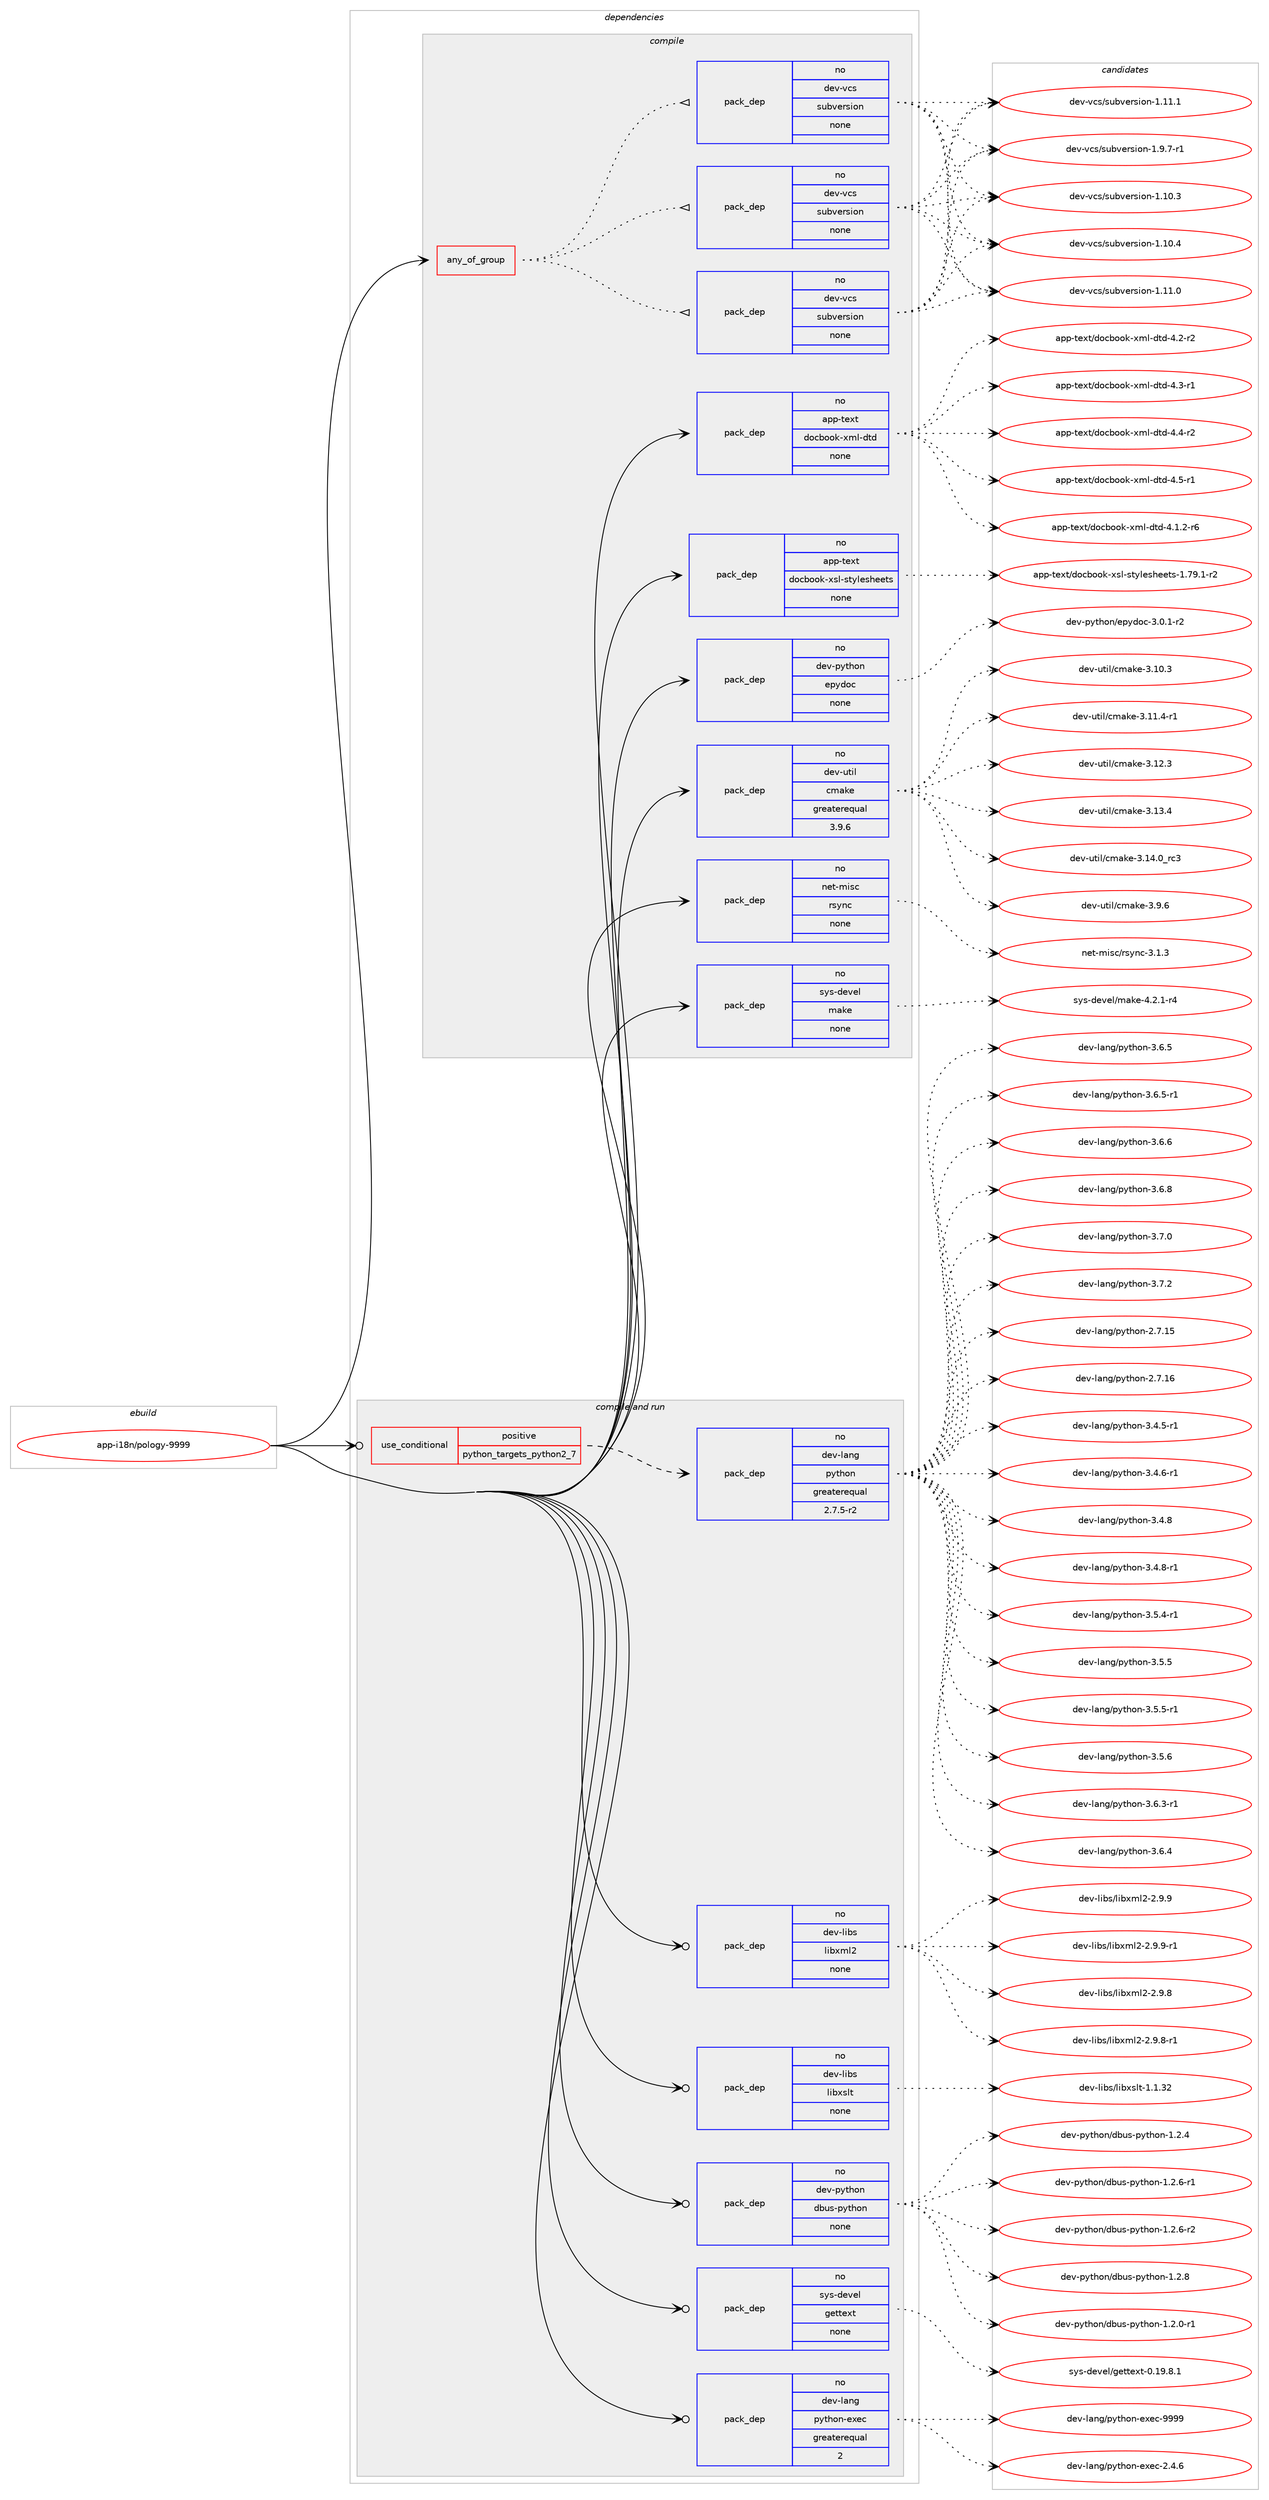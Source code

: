 digraph prolog {

# *************
# Graph options
# *************

newrank=true;
concentrate=true;
compound=true;
graph [rankdir=LR,fontname=Helvetica,fontsize=10,ranksep=1.5];#, ranksep=2.5, nodesep=0.2];
edge  [arrowhead=vee];
node  [fontname=Helvetica,fontsize=10];

# **********
# The ebuild
# **********

subgraph cluster_leftcol {
color=gray;
rank=same;
label=<<i>ebuild</i>>;
id [label="app-i18n/pology-9999", color=red, width=4, href="../app-i18n/pology-9999.svg"];
}

# ****************
# The dependencies
# ****************

subgraph cluster_midcol {
color=gray;
label=<<i>dependencies</i>>;
subgraph cluster_compile {
fillcolor="#eeeeee";
style=filled;
label=<<i>compile</i>>;
subgraph any19592 {
dependency1295859 [label=<<TABLE BORDER="0" CELLBORDER="1" CELLSPACING="0" CELLPADDING="4"><TR><TD CELLPADDING="10">any_of_group</TD></TR></TABLE>>, shape=none, color=red];subgraph pack923007 {
dependency1295860 [label=<<TABLE BORDER="0" CELLBORDER="1" CELLSPACING="0" CELLPADDING="4" WIDTH="220"><TR><TD ROWSPAN="6" CELLPADDING="30">pack_dep</TD></TR><TR><TD WIDTH="110">no</TD></TR><TR><TD>dev-vcs</TD></TR><TR><TD>subversion</TD></TR><TR><TD>none</TD></TR><TR><TD></TD></TR></TABLE>>, shape=none, color=blue];
}
dependency1295859:e -> dependency1295860:w [weight=20,style="dotted",arrowhead="oinv"];
subgraph pack923008 {
dependency1295861 [label=<<TABLE BORDER="0" CELLBORDER="1" CELLSPACING="0" CELLPADDING="4" WIDTH="220"><TR><TD ROWSPAN="6" CELLPADDING="30">pack_dep</TD></TR><TR><TD WIDTH="110">no</TD></TR><TR><TD>dev-vcs</TD></TR><TR><TD>subversion</TD></TR><TR><TD>none</TD></TR><TR><TD></TD></TR></TABLE>>, shape=none, color=blue];
}
dependency1295859:e -> dependency1295861:w [weight=20,style="dotted",arrowhead="oinv"];
subgraph pack923009 {
dependency1295862 [label=<<TABLE BORDER="0" CELLBORDER="1" CELLSPACING="0" CELLPADDING="4" WIDTH="220"><TR><TD ROWSPAN="6" CELLPADDING="30">pack_dep</TD></TR><TR><TD WIDTH="110">no</TD></TR><TR><TD>dev-vcs</TD></TR><TR><TD>subversion</TD></TR><TR><TD>none</TD></TR><TR><TD></TD></TR></TABLE>>, shape=none, color=blue];
}
dependency1295859:e -> dependency1295862:w [weight=20,style="dotted",arrowhead="oinv"];
}
id:e -> dependency1295859:w [weight=20,style="solid",arrowhead="vee"];
subgraph pack923010 {
dependency1295863 [label=<<TABLE BORDER="0" CELLBORDER="1" CELLSPACING="0" CELLPADDING="4" WIDTH="220"><TR><TD ROWSPAN="6" CELLPADDING="30">pack_dep</TD></TR><TR><TD WIDTH="110">no</TD></TR><TR><TD>app-text</TD></TR><TR><TD>docbook-xml-dtd</TD></TR><TR><TD>none</TD></TR><TR><TD></TD></TR></TABLE>>, shape=none, color=blue];
}
id:e -> dependency1295863:w [weight=20,style="solid",arrowhead="vee"];
subgraph pack923011 {
dependency1295864 [label=<<TABLE BORDER="0" CELLBORDER="1" CELLSPACING="0" CELLPADDING="4" WIDTH="220"><TR><TD ROWSPAN="6" CELLPADDING="30">pack_dep</TD></TR><TR><TD WIDTH="110">no</TD></TR><TR><TD>app-text</TD></TR><TR><TD>docbook-xsl-stylesheets</TD></TR><TR><TD>none</TD></TR><TR><TD></TD></TR></TABLE>>, shape=none, color=blue];
}
id:e -> dependency1295864:w [weight=20,style="solid",arrowhead="vee"];
subgraph pack923012 {
dependency1295865 [label=<<TABLE BORDER="0" CELLBORDER="1" CELLSPACING="0" CELLPADDING="4" WIDTH="220"><TR><TD ROWSPAN="6" CELLPADDING="30">pack_dep</TD></TR><TR><TD WIDTH="110">no</TD></TR><TR><TD>dev-python</TD></TR><TR><TD>epydoc</TD></TR><TR><TD>none</TD></TR><TR><TD></TD></TR></TABLE>>, shape=none, color=blue];
}
id:e -> dependency1295865:w [weight=20,style="solid",arrowhead="vee"];
subgraph pack923013 {
dependency1295866 [label=<<TABLE BORDER="0" CELLBORDER="1" CELLSPACING="0" CELLPADDING="4" WIDTH="220"><TR><TD ROWSPAN="6" CELLPADDING="30">pack_dep</TD></TR><TR><TD WIDTH="110">no</TD></TR><TR><TD>dev-util</TD></TR><TR><TD>cmake</TD></TR><TR><TD>greaterequal</TD></TR><TR><TD>3.9.6</TD></TR></TABLE>>, shape=none, color=blue];
}
id:e -> dependency1295866:w [weight=20,style="solid",arrowhead="vee"];
subgraph pack923014 {
dependency1295867 [label=<<TABLE BORDER="0" CELLBORDER="1" CELLSPACING="0" CELLPADDING="4" WIDTH="220"><TR><TD ROWSPAN="6" CELLPADDING="30">pack_dep</TD></TR><TR><TD WIDTH="110">no</TD></TR><TR><TD>net-misc</TD></TR><TR><TD>rsync</TD></TR><TR><TD>none</TD></TR><TR><TD></TD></TR></TABLE>>, shape=none, color=blue];
}
id:e -> dependency1295867:w [weight=20,style="solid",arrowhead="vee"];
subgraph pack923015 {
dependency1295868 [label=<<TABLE BORDER="0" CELLBORDER="1" CELLSPACING="0" CELLPADDING="4" WIDTH="220"><TR><TD ROWSPAN="6" CELLPADDING="30">pack_dep</TD></TR><TR><TD WIDTH="110">no</TD></TR><TR><TD>sys-devel</TD></TR><TR><TD>make</TD></TR><TR><TD>none</TD></TR><TR><TD></TD></TR></TABLE>>, shape=none, color=blue];
}
id:e -> dependency1295868:w [weight=20,style="solid",arrowhead="vee"];
}
subgraph cluster_compileandrun {
fillcolor="#eeeeee";
style=filled;
label=<<i>compile and run</i>>;
subgraph cond352722 {
dependency1295869 [label=<<TABLE BORDER="0" CELLBORDER="1" CELLSPACING="0" CELLPADDING="4"><TR><TD ROWSPAN="3" CELLPADDING="10">use_conditional</TD></TR><TR><TD>positive</TD></TR><TR><TD>python_targets_python2_7</TD></TR></TABLE>>, shape=none, color=red];
subgraph pack923016 {
dependency1295870 [label=<<TABLE BORDER="0" CELLBORDER="1" CELLSPACING="0" CELLPADDING="4" WIDTH="220"><TR><TD ROWSPAN="6" CELLPADDING="30">pack_dep</TD></TR><TR><TD WIDTH="110">no</TD></TR><TR><TD>dev-lang</TD></TR><TR><TD>python</TD></TR><TR><TD>greaterequal</TD></TR><TR><TD>2.7.5-r2</TD></TR></TABLE>>, shape=none, color=blue];
}
dependency1295869:e -> dependency1295870:w [weight=20,style="dashed",arrowhead="vee"];
}
id:e -> dependency1295869:w [weight=20,style="solid",arrowhead="odotvee"];
subgraph pack923017 {
dependency1295871 [label=<<TABLE BORDER="0" CELLBORDER="1" CELLSPACING="0" CELLPADDING="4" WIDTH="220"><TR><TD ROWSPAN="6" CELLPADDING="30">pack_dep</TD></TR><TR><TD WIDTH="110">no</TD></TR><TR><TD>dev-lang</TD></TR><TR><TD>python-exec</TD></TR><TR><TD>greaterequal</TD></TR><TR><TD>2</TD></TR></TABLE>>, shape=none, color=blue];
}
id:e -> dependency1295871:w [weight=20,style="solid",arrowhead="odotvee"];
subgraph pack923018 {
dependency1295872 [label=<<TABLE BORDER="0" CELLBORDER="1" CELLSPACING="0" CELLPADDING="4" WIDTH="220"><TR><TD ROWSPAN="6" CELLPADDING="30">pack_dep</TD></TR><TR><TD WIDTH="110">no</TD></TR><TR><TD>dev-libs</TD></TR><TR><TD>libxml2</TD></TR><TR><TD>none</TD></TR><TR><TD></TD></TR></TABLE>>, shape=none, color=blue];
}
id:e -> dependency1295872:w [weight=20,style="solid",arrowhead="odotvee"];
subgraph pack923019 {
dependency1295873 [label=<<TABLE BORDER="0" CELLBORDER="1" CELLSPACING="0" CELLPADDING="4" WIDTH="220"><TR><TD ROWSPAN="6" CELLPADDING="30">pack_dep</TD></TR><TR><TD WIDTH="110">no</TD></TR><TR><TD>dev-libs</TD></TR><TR><TD>libxslt</TD></TR><TR><TD>none</TD></TR><TR><TD></TD></TR></TABLE>>, shape=none, color=blue];
}
id:e -> dependency1295873:w [weight=20,style="solid",arrowhead="odotvee"];
subgraph pack923020 {
dependency1295874 [label=<<TABLE BORDER="0" CELLBORDER="1" CELLSPACING="0" CELLPADDING="4" WIDTH="220"><TR><TD ROWSPAN="6" CELLPADDING="30">pack_dep</TD></TR><TR><TD WIDTH="110">no</TD></TR><TR><TD>dev-python</TD></TR><TR><TD>dbus-python</TD></TR><TR><TD>none</TD></TR><TR><TD></TD></TR></TABLE>>, shape=none, color=blue];
}
id:e -> dependency1295874:w [weight=20,style="solid",arrowhead="odotvee"];
subgraph pack923021 {
dependency1295875 [label=<<TABLE BORDER="0" CELLBORDER="1" CELLSPACING="0" CELLPADDING="4" WIDTH="220"><TR><TD ROWSPAN="6" CELLPADDING="30">pack_dep</TD></TR><TR><TD WIDTH="110">no</TD></TR><TR><TD>sys-devel</TD></TR><TR><TD>gettext</TD></TR><TR><TD>none</TD></TR><TR><TD></TD></TR></TABLE>>, shape=none, color=blue];
}
id:e -> dependency1295875:w [weight=20,style="solid",arrowhead="odotvee"];
}
subgraph cluster_run {
fillcolor="#eeeeee";
style=filled;
label=<<i>run</i>>;
}
}

# **************
# The candidates
# **************

subgraph cluster_choices {
rank=same;
color=gray;
label=<<i>candidates</i>>;

subgraph choice923007 {
color=black;
nodesep=1;
choice1001011184511899115471151179811810111411510511111045494649484651 [label="dev-vcs/subversion-1.10.3", color=red, width=4,href="../dev-vcs/subversion-1.10.3.svg"];
choice1001011184511899115471151179811810111411510511111045494649484652 [label="dev-vcs/subversion-1.10.4", color=red, width=4,href="../dev-vcs/subversion-1.10.4.svg"];
choice1001011184511899115471151179811810111411510511111045494649494648 [label="dev-vcs/subversion-1.11.0", color=red, width=4,href="../dev-vcs/subversion-1.11.0.svg"];
choice1001011184511899115471151179811810111411510511111045494649494649 [label="dev-vcs/subversion-1.11.1", color=red, width=4,href="../dev-vcs/subversion-1.11.1.svg"];
choice100101118451189911547115117981181011141151051111104549465746554511449 [label="dev-vcs/subversion-1.9.7-r1", color=red, width=4,href="../dev-vcs/subversion-1.9.7-r1.svg"];
dependency1295860:e -> choice1001011184511899115471151179811810111411510511111045494649484651:w [style=dotted,weight="100"];
dependency1295860:e -> choice1001011184511899115471151179811810111411510511111045494649484652:w [style=dotted,weight="100"];
dependency1295860:e -> choice1001011184511899115471151179811810111411510511111045494649494648:w [style=dotted,weight="100"];
dependency1295860:e -> choice1001011184511899115471151179811810111411510511111045494649494649:w [style=dotted,weight="100"];
dependency1295860:e -> choice100101118451189911547115117981181011141151051111104549465746554511449:w [style=dotted,weight="100"];
}
subgraph choice923008 {
color=black;
nodesep=1;
choice1001011184511899115471151179811810111411510511111045494649484651 [label="dev-vcs/subversion-1.10.3", color=red, width=4,href="../dev-vcs/subversion-1.10.3.svg"];
choice1001011184511899115471151179811810111411510511111045494649484652 [label="dev-vcs/subversion-1.10.4", color=red, width=4,href="../dev-vcs/subversion-1.10.4.svg"];
choice1001011184511899115471151179811810111411510511111045494649494648 [label="dev-vcs/subversion-1.11.0", color=red, width=4,href="../dev-vcs/subversion-1.11.0.svg"];
choice1001011184511899115471151179811810111411510511111045494649494649 [label="dev-vcs/subversion-1.11.1", color=red, width=4,href="../dev-vcs/subversion-1.11.1.svg"];
choice100101118451189911547115117981181011141151051111104549465746554511449 [label="dev-vcs/subversion-1.9.7-r1", color=red, width=4,href="../dev-vcs/subversion-1.9.7-r1.svg"];
dependency1295861:e -> choice1001011184511899115471151179811810111411510511111045494649484651:w [style=dotted,weight="100"];
dependency1295861:e -> choice1001011184511899115471151179811810111411510511111045494649484652:w [style=dotted,weight="100"];
dependency1295861:e -> choice1001011184511899115471151179811810111411510511111045494649494648:w [style=dotted,weight="100"];
dependency1295861:e -> choice1001011184511899115471151179811810111411510511111045494649494649:w [style=dotted,weight="100"];
dependency1295861:e -> choice100101118451189911547115117981181011141151051111104549465746554511449:w [style=dotted,weight="100"];
}
subgraph choice923009 {
color=black;
nodesep=1;
choice1001011184511899115471151179811810111411510511111045494649484651 [label="dev-vcs/subversion-1.10.3", color=red, width=4,href="../dev-vcs/subversion-1.10.3.svg"];
choice1001011184511899115471151179811810111411510511111045494649484652 [label="dev-vcs/subversion-1.10.4", color=red, width=4,href="../dev-vcs/subversion-1.10.4.svg"];
choice1001011184511899115471151179811810111411510511111045494649494648 [label="dev-vcs/subversion-1.11.0", color=red, width=4,href="../dev-vcs/subversion-1.11.0.svg"];
choice1001011184511899115471151179811810111411510511111045494649494649 [label="dev-vcs/subversion-1.11.1", color=red, width=4,href="../dev-vcs/subversion-1.11.1.svg"];
choice100101118451189911547115117981181011141151051111104549465746554511449 [label="dev-vcs/subversion-1.9.7-r1", color=red, width=4,href="../dev-vcs/subversion-1.9.7-r1.svg"];
dependency1295862:e -> choice1001011184511899115471151179811810111411510511111045494649484651:w [style=dotted,weight="100"];
dependency1295862:e -> choice1001011184511899115471151179811810111411510511111045494649484652:w [style=dotted,weight="100"];
dependency1295862:e -> choice1001011184511899115471151179811810111411510511111045494649494648:w [style=dotted,weight="100"];
dependency1295862:e -> choice1001011184511899115471151179811810111411510511111045494649494649:w [style=dotted,weight="100"];
dependency1295862:e -> choice100101118451189911547115117981181011141151051111104549465746554511449:w [style=dotted,weight="100"];
}
subgraph choice923010 {
color=black;
nodesep=1;
choice971121124511610112011647100111999811111110745120109108451001161004552464946504511454 [label="app-text/docbook-xml-dtd-4.1.2-r6", color=red, width=4,href="../app-text/docbook-xml-dtd-4.1.2-r6.svg"];
choice97112112451161011201164710011199981111111074512010910845100116100455246504511450 [label="app-text/docbook-xml-dtd-4.2-r2", color=red, width=4,href="../app-text/docbook-xml-dtd-4.2-r2.svg"];
choice97112112451161011201164710011199981111111074512010910845100116100455246514511449 [label="app-text/docbook-xml-dtd-4.3-r1", color=red, width=4,href="../app-text/docbook-xml-dtd-4.3-r1.svg"];
choice97112112451161011201164710011199981111111074512010910845100116100455246524511450 [label="app-text/docbook-xml-dtd-4.4-r2", color=red, width=4,href="../app-text/docbook-xml-dtd-4.4-r2.svg"];
choice97112112451161011201164710011199981111111074512010910845100116100455246534511449 [label="app-text/docbook-xml-dtd-4.5-r1", color=red, width=4,href="../app-text/docbook-xml-dtd-4.5-r1.svg"];
dependency1295863:e -> choice971121124511610112011647100111999811111110745120109108451001161004552464946504511454:w [style=dotted,weight="100"];
dependency1295863:e -> choice97112112451161011201164710011199981111111074512010910845100116100455246504511450:w [style=dotted,weight="100"];
dependency1295863:e -> choice97112112451161011201164710011199981111111074512010910845100116100455246514511449:w [style=dotted,weight="100"];
dependency1295863:e -> choice97112112451161011201164710011199981111111074512010910845100116100455246524511450:w [style=dotted,weight="100"];
dependency1295863:e -> choice97112112451161011201164710011199981111111074512010910845100116100455246534511449:w [style=dotted,weight="100"];
}
subgraph choice923011 {
color=black;
nodesep=1;
choice97112112451161011201164710011199981111111074512011510845115116121108101115104101101116115454946555746494511450 [label="app-text/docbook-xsl-stylesheets-1.79.1-r2", color=red, width=4,href="../app-text/docbook-xsl-stylesheets-1.79.1-r2.svg"];
dependency1295864:e -> choice97112112451161011201164710011199981111111074512011510845115116121108101115104101101116115454946555746494511450:w [style=dotted,weight="100"];
}
subgraph choice923012 {
color=black;
nodesep=1;
choice1001011184511212111610411111047101112121100111994551464846494511450 [label="dev-python/epydoc-3.0.1-r2", color=red, width=4,href="../dev-python/epydoc-3.0.1-r2.svg"];
dependency1295865:e -> choice1001011184511212111610411111047101112121100111994551464846494511450:w [style=dotted,weight="100"];
}
subgraph choice923013 {
color=black;
nodesep=1;
choice1001011184511711610510847991099710710145514649484651 [label="dev-util/cmake-3.10.3", color=red, width=4,href="../dev-util/cmake-3.10.3.svg"];
choice10010111845117116105108479910997107101455146494946524511449 [label="dev-util/cmake-3.11.4-r1", color=red, width=4,href="../dev-util/cmake-3.11.4-r1.svg"];
choice1001011184511711610510847991099710710145514649504651 [label="dev-util/cmake-3.12.3", color=red, width=4,href="../dev-util/cmake-3.12.3.svg"];
choice1001011184511711610510847991099710710145514649514652 [label="dev-util/cmake-3.13.4", color=red, width=4,href="../dev-util/cmake-3.13.4.svg"];
choice1001011184511711610510847991099710710145514649524648951149951 [label="dev-util/cmake-3.14.0_rc3", color=red, width=4,href="../dev-util/cmake-3.14.0_rc3.svg"];
choice10010111845117116105108479910997107101455146574654 [label="dev-util/cmake-3.9.6", color=red, width=4,href="../dev-util/cmake-3.9.6.svg"];
dependency1295866:e -> choice1001011184511711610510847991099710710145514649484651:w [style=dotted,weight="100"];
dependency1295866:e -> choice10010111845117116105108479910997107101455146494946524511449:w [style=dotted,weight="100"];
dependency1295866:e -> choice1001011184511711610510847991099710710145514649504651:w [style=dotted,weight="100"];
dependency1295866:e -> choice1001011184511711610510847991099710710145514649514652:w [style=dotted,weight="100"];
dependency1295866:e -> choice1001011184511711610510847991099710710145514649524648951149951:w [style=dotted,weight="100"];
dependency1295866:e -> choice10010111845117116105108479910997107101455146574654:w [style=dotted,weight="100"];
}
subgraph choice923014 {
color=black;
nodesep=1;
choice11010111645109105115994711411512111099455146494651 [label="net-misc/rsync-3.1.3", color=red, width=4,href="../net-misc/rsync-3.1.3.svg"];
dependency1295867:e -> choice11010111645109105115994711411512111099455146494651:w [style=dotted,weight="100"];
}
subgraph choice923015 {
color=black;
nodesep=1;
choice1151211154510010111810110847109971071014552465046494511452 [label="sys-devel/make-4.2.1-r4", color=red, width=4,href="../sys-devel/make-4.2.1-r4.svg"];
dependency1295868:e -> choice1151211154510010111810110847109971071014552465046494511452:w [style=dotted,weight="100"];
}
subgraph choice923016 {
color=black;
nodesep=1;
choice10010111845108971101034711212111610411111045504655464953 [label="dev-lang/python-2.7.15", color=red, width=4,href="../dev-lang/python-2.7.15.svg"];
choice10010111845108971101034711212111610411111045504655464954 [label="dev-lang/python-2.7.16", color=red, width=4,href="../dev-lang/python-2.7.16.svg"];
choice1001011184510897110103471121211161041111104551465246534511449 [label="dev-lang/python-3.4.5-r1", color=red, width=4,href="../dev-lang/python-3.4.5-r1.svg"];
choice1001011184510897110103471121211161041111104551465246544511449 [label="dev-lang/python-3.4.6-r1", color=red, width=4,href="../dev-lang/python-3.4.6-r1.svg"];
choice100101118451089711010347112121116104111110455146524656 [label="dev-lang/python-3.4.8", color=red, width=4,href="../dev-lang/python-3.4.8.svg"];
choice1001011184510897110103471121211161041111104551465246564511449 [label="dev-lang/python-3.4.8-r1", color=red, width=4,href="../dev-lang/python-3.4.8-r1.svg"];
choice1001011184510897110103471121211161041111104551465346524511449 [label="dev-lang/python-3.5.4-r1", color=red, width=4,href="../dev-lang/python-3.5.4-r1.svg"];
choice100101118451089711010347112121116104111110455146534653 [label="dev-lang/python-3.5.5", color=red, width=4,href="../dev-lang/python-3.5.5.svg"];
choice1001011184510897110103471121211161041111104551465346534511449 [label="dev-lang/python-3.5.5-r1", color=red, width=4,href="../dev-lang/python-3.5.5-r1.svg"];
choice100101118451089711010347112121116104111110455146534654 [label="dev-lang/python-3.5.6", color=red, width=4,href="../dev-lang/python-3.5.6.svg"];
choice1001011184510897110103471121211161041111104551465446514511449 [label="dev-lang/python-3.6.3-r1", color=red, width=4,href="../dev-lang/python-3.6.3-r1.svg"];
choice100101118451089711010347112121116104111110455146544652 [label="dev-lang/python-3.6.4", color=red, width=4,href="../dev-lang/python-3.6.4.svg"];
choice100101118451089711010347112121116104111110455146544653 [label="dev-lang/python-3.6.5", color=red, width=4,href="../dev-lang/python-3.6.5.svg"];
choice1001011184510897110103471121211161041111104551465446534511449 [label="dev-lang/python-3.6.5-r1", color=red, width=4,href="../dev-lang/python-3.6.5-r1.svg"];
choice100101118451089711010347112121116104111110455146544654 [label="dev-lang/python-3.6.6", color=red, width=4,href="../dev-lang/python-3.6.6.svg"];
choice100101118451089711010347112121116104111110455146544656 [label="dev-lang/python-3.6.8", color=red, width=4,href="../dev-lang/python-3.6.8.svg"];
choice100101118451089711010347112121116104111110455146554648 [label="dev-lang/python-3.7.0", color=red, width=4,href="../dev-lang/python-3.7.0.svg"];
choice100101118451089711010347112121116104111110455146554650 [label="dev-lang/python-3.7.2", color=red, width=4,href="../dev-lang/python-3.7.2.svg"];
dependency1295870:e -> choice10010111845108971101034711212111610411111045504655464953:w [style=dotted,weight="100"];
dependency1295870:e -> choice10010111845108971101034711212111610411111045504655464954:w [style=dotted,weight="100"];
dependency1295870:e -> choice1001011184510897110103471121211161041111104551465246534511449:w [style=dotted,weight="100"];
dependency1295870:e -> choice1001011184510897110103471121211161041111104551465246544511449:w [style=dotted,weight="100"];
dependency1295870:e -> choice100101118451089711010347112121116104111110455146524656:w [style=dotted,weight="100"];
dependency1295870:e -> choice1001011184510897110103471121211161041111104551465246564511449:w [style=dotted,weight="100"];
dependency1295870:e -> choice1001011184510897110103471121211161041111104551465346524511449:w [style=dotted,weight="100"];
dependency1295870:e -> choice100101118451089711010347112121116104111110455146534653:w [style=dotted,weight="100"];
dependency1295870:e -> choice1001011184510897110103471121211161041111104551465346534511449:w [style=dotted,weight="100"];
dependency1295870:e -> choice100101118451089711010347112121116104111110455146534654:w [style=dotted,weight="100"];
dependency1295870:e -> choice1001011184510897110103471121211161041111104551465446514511449:w [style=dotted,weight="100"];
dependency1295870:e -> choice100101118451089711010347112121116104111110455146544652:w [style=dotted,weight="100"];
dependency1295870:e -> choice100101118451089711010347112121116104111110455146544653:w [style=dotted,weight="100"];
dependency1295870:e -> choice1001011184510897110103471121211161041111104551465446534511449:w [style=dotted,weight="100"];
dependency1295870:e -> choice100101118451089711010347112121116104111110455146544654:w [style=dotted,weight="100"];
dependency1295870:e -> choice100101118451089711010347112121116104111110455146544656:w [style=dotted,weight="100"];
dependency1295870:e -> choice100101118451089711010347112121116104111110455146554648:w [style=dotted,weight="100"];
dependency1295870:e -> choice100101118451089711010347112121116104111110455146554650:w [style=dotted,weight="100"];
}
subgraph choice923017 {
color=black;
nodesep=1;
choice1001011184510897110103471121211161041111104510112010199455046524654 [label="dev-lang/python-exec-2.4.6", color=red, width=4,href="../dev-lang/python-exec-2.4.6.svg"];
choice10010111845108971101034711212111610411111045101120101994557575757 [label="dev-lang/python-exec-9999", color=red, width=4,href="../dev-lang/python-exec-9999.svg"];
dependency1295871:e -> choice1001011184510897110103471121211161041111104510112010199455046524654:w [style=dotted,weight="100"];
dependency1295871:e -> choice10010111845108971101034711212111610411111045101120101994557575757:w [style=dotted,weight="100"];
}
subgraph choice923018 {
color=black;
nodesep=1;
choice1001011184510810598115471081059812010910850455046574656 [label="dev-libs/libxml2-2.9.8", color=red, width=4,href="../dev-libs/libxml2-2.9.8.svg"];
choice10010111845108105981154710810598120109108504550465746564511449 [label="dev-libs/libxml2-2.9.8-r1", color=red, width=4,href="../dev-libs/libxml2-2.9.8-r1.svg"];
choice1001011184510810598115471081059812010910850455046574657 [label="dev-libs/libxml2-2.9.9", color=red, width=4,href="../dev-libs/libxml2-2.9.9.svg"];
choice10010111845108105981154710810598120109108504550465746574511449 [label="dev-libs/libxml2-2.9.9-r1", color=red, width=4,href="../dev-libs/libxml2-2.9.9-r1.svg"];
dependency1295872:e -> choice1001011184510810598115471081059812010910850455046574656:w [style=dotted,weight="100"];
dependency1295872:e -> choice10010111845108105981154710810598120109108504550465746564511449:w [style=dotted,weight="100"];
dependency1295872:e -> choice1001011184510810598115471081059812010910850455046574657:w [style=dotted,weight="100"];
dependency1295872:e -> choice10010111845108105981154710810598120109108504550465746574511449:w [style=dotted,weight="100"];
}
subgraph choice923019 {
color=black;
nodesep=1;
choice1001011184510810598115471081059812011510811645494649465150 [label="dev-libs/libxslt-1.1.32", color=red, width=4,href="../dev-libs/libxslt-1.1.32.svg"];
dependency1295873:e -> choice1001011184510810598115471081059812011510811645494649465150:w [style=dotted,weight="100"];
}
subgraph choice923020 {
color=black;
nodesep=1;
choice100101118451121211161041111104710098117115451121211161041111104549465046484511449 [label="dev-python/dbus-python-1.2.0-r1", color=red, width=4,href="../dev-python/dbus-python-1.2.0-r1.svg"];
choice10010111845112121116104111110471009811711545112121116104111110454946504652 [label="dev-python/dbus-python-1.2.4", color=red, width=4,href="../dev-python/dbus-python-1.2.4.svg"];
choice100101118451121211161041111104710098117115451121211161041111104549465046544511449 [label="dev-python/dbus-python-1.2.6-r1", color=red, width=4,href="../dev-python/dbus-python-1.2.6-r1.svg"];
choice100101118451121211161041111104710098117115451121211161041111104549465046544511450 [label="dev-python/dbus-python-1.2.6-r2", color=red, width=4,href="../dev-python/dbus-python-1.2.6-r2.svg"];
choice10010111845112121116104111110471009811711545112121116104111110454946504656 [label="dev-python/dbus-python-1.2.8", color=red, width=4,href="../dev-python/dbus-python-1.2.8.svg"];
dependency1295874:e -> choice100101118451121211161041111104710098117115451121211161041111104549465046484511449:w [style=dotted,weight="100"];
dependency1295874:e -> choice10010111845112121116104111110471009811711545112121116104111110454946504652:w [style=dotted,weight="100"];
dependency1295874:e -> choice100101118451121211161041111104710098117115451121211161041111104549465046544511449:w [style=dotted,weight="100"];
dependency1295874:e -> choice100101118451121211161041111104710098117115451121211161041111104549465046544511450:w [style=dotted,weight="100"];
dependency1295874:e -> choice10010111845112121116104111110471009811711545112121116104111110454946504656:w [style=dotted,weight="100"];
}
subgraph choice923021 {
color=black;
nodesep=1;
choice1151211154510010111810110847103101116116101120116454846495746564649 [label="sys-devel/gettext-0.19.8.1", color=red, width=4,href="../sys-devel/gettext-0.19.8.1.svg"];
dependency1295875:e -> choice1151211154510010111810110847103101116116101120116454846495746564649:w [style=dotted,weight="100"];
}
}

}
